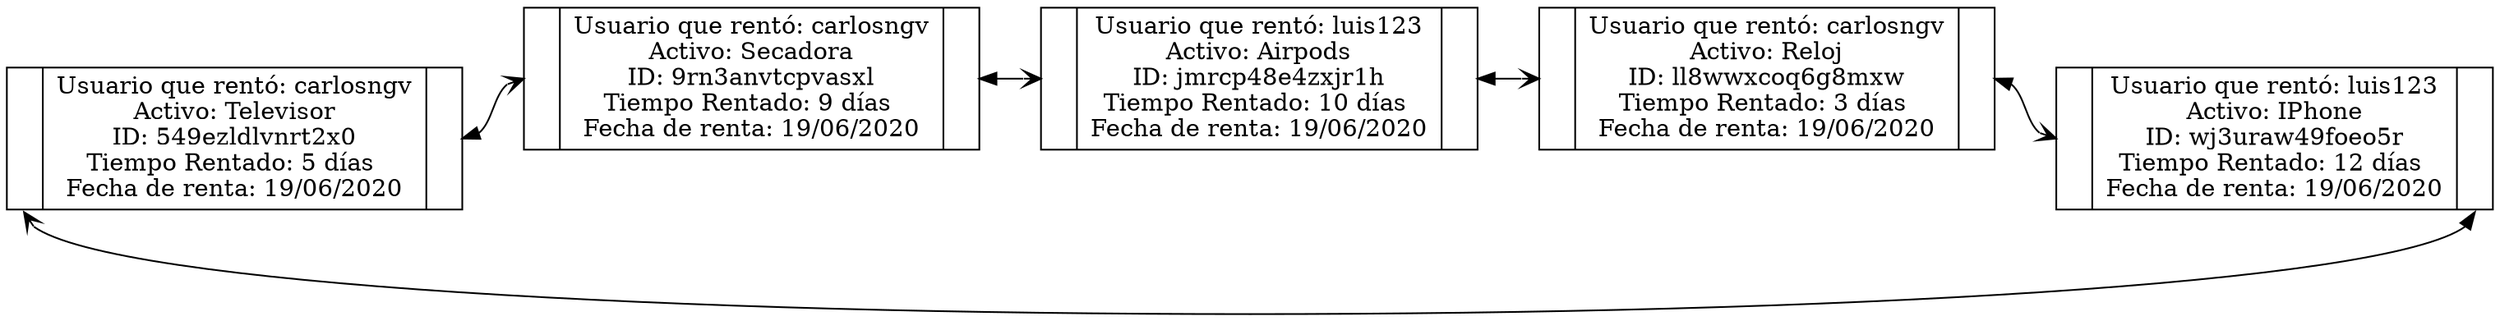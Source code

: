 digraph g{
rankdir=LR;
node [shape=record];
Televisor[label = "{<prev>|Usuario que rentó: carlosngv\nActivo: Televisor\nID: 549ezldlvnrt2x0\nTiempo Rentado: 5 días \nFecha de renta: 19/06/2020|<next>}"];
Secadora[label = "{<prev>|Usuario que rentó: carlosngv\nActivo: Secadora\nID: 9rn3anvtcpvasxl\nTiempo Rentado: 9 días \nFecha de renta: 19/06/2020|<next>}"];
Airpods[label = "{<prev>|Usuario que rentó: luis123\nActivo: Airpods\nID: jmrcp48e4zxjr1h\nTiempo Rentado: 10 días \nFecha de renta: 19/06/2020|<next>}"];
Reloj[label = "{<prev>|Usuario que rentó: carlosngv\nActivo: Reloj\nID: ll8wwxcoq6g8mxw\nTiempo Rentado: 3 días \nFecha de renta: 19/06/2020|<next>}"];
IPhone[label = "{<prev>|Usuario que rentó: luis123\nActivo: IPhone\nID: wj3uraw49foeo5r\nTiempo Rentado: 12 días \nFecha de renta: 19/06/2020|<next>}"];
Televisor:next->Secadora:prev [arrowhead=vee, dir=both, tailclip=false];
Secadora:next->Airpods:prev [arrowhead=vee, dir=both, tailclip=false];
Airpods:next->Reloj:prev [arrowhead=vee, dir=both, tailclip=false];
Reloj:next->IPhone:prev [arrowhead=vee, dir=both, tailclip=false];
IPhone:next->Televisor:prev [arrowhead=vee, dir=both, tailclip=false];
}
